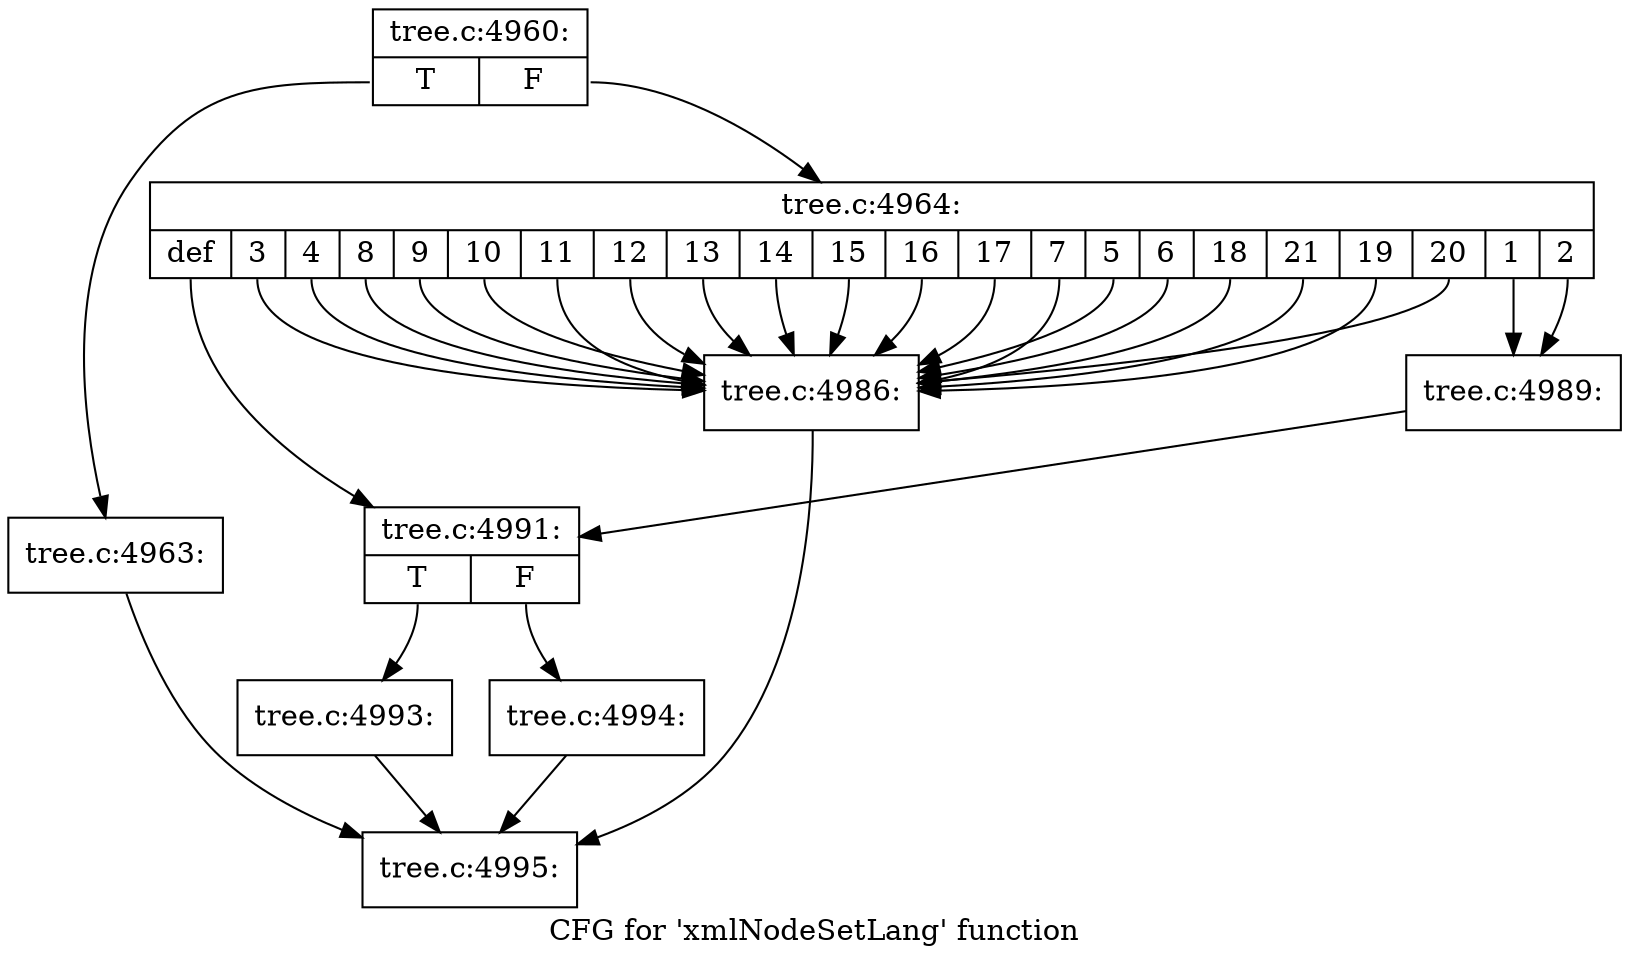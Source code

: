 digraph "CFG for 'xmlNodeSetLang' function" {
	label="CFG for 'xmlNodeSetLang' function";

	Node0x451bc30 [shape=record,label="{tree.c:4960:|{<s0>T|<s1>F}}"];
	Node0x451bc30:s0 -> Node0x451c790;
	Node0x451bc30:s1 -> Node0x451c7e0;
	Node0x451c790 [shape=record,label="{tree.c:4963:}"];
	Node0x451c790 -> Node0x4512bb0;
	Node0x451c7e0 [shape=record,label="{tree.c:4964:|{<s0>def|<s1>3|<s2>4|<s3>8|<s4>9|<s5>10|<s6>11|<s7>12|<s8>13|<s9>14|<s10>15|<s11>16|<s12>17|<s13>7|<s14>5|<s15>6|<s16>18|<s17>21|<s18>19|<s19>20|<s20>1|<s21>2}}"];
	Node0x451c7e0:s0 -> Node0x451cb20;
	Node0x451c7e0:s1 -> Node0x451d070;
	Node0x451c7e0:s2 -> Node0x451d070;
	Node0x451c7e0:s3 -> Node0x451d070;
	Node0x451c7e0:s4 -> Node0x451d070;
	Node0x451c7e0:s5 -> Node0x451d070;
	Node0x451c7e0:s6 -> Node0x451d070;
	Node0x451c7e0:s7 -> Node0x451d070;
	Node0x451c7e0:s8 -> Node0x451d070;
	Node0x451c7e0:s9 -> Node0x451d070;
	Node0x451c7e0:s10 -> Node0x451d070;
	Node0x451c7e0:s11 -> Node0x451d070;
	Node0x451c7e0:s12 -> Node0x451d070;
	Node0x451c7e0:s13 -> Node0x451d070;
	Node0x451c7e0:s14 -> Node0x451d070;
	Node0x451c7e0:s15 -> Node0x451d070;
	Node0x451c7e0:s16 -> Node0x451d070;
	Node0x451c7e0:s17 -> Node0x451d070;
	Node0x451c7e0:s18 -> Node0x451d070;
	Node0x451c7e0:s19 -> Node0x451d070;
	Node0x451c7e0:s20 -> Node0x451ce70;
	Node0x451c7e0:s21 -> Node0x451ce70;
	Node0x451d070 [shape=record,label="{tree.c:4986:}"];
	Node0x451d070 -> Node0x4512bb0;
	Node0x451ce70 [shape=record,label="{tree.c:4989:}"];
	Node0x451ce70 -> Node0x451cb20;
	Node0x451cb20 [shape=record,label="{tree.c:4991:|{<s0>T|<s1>F}}"];
	Node0x451cb20:s0 -> Node0x451cd30;
	Node0x451cb20:s1 -> Node0x451e4f0;
	Node0x451cd30 [shape=record,label="{tree.c:4993:}"];
	Node0x451cd30 -> Node0x4512bb0;
	Node0x451e4f0 [shape=record,label="{tree.c:4994:}"];
	Node0x451e4f0 -> Node0x4512bb0;
	Node0x4512bb0 [shape=record,label="{tree.c:4995:}"];
}
